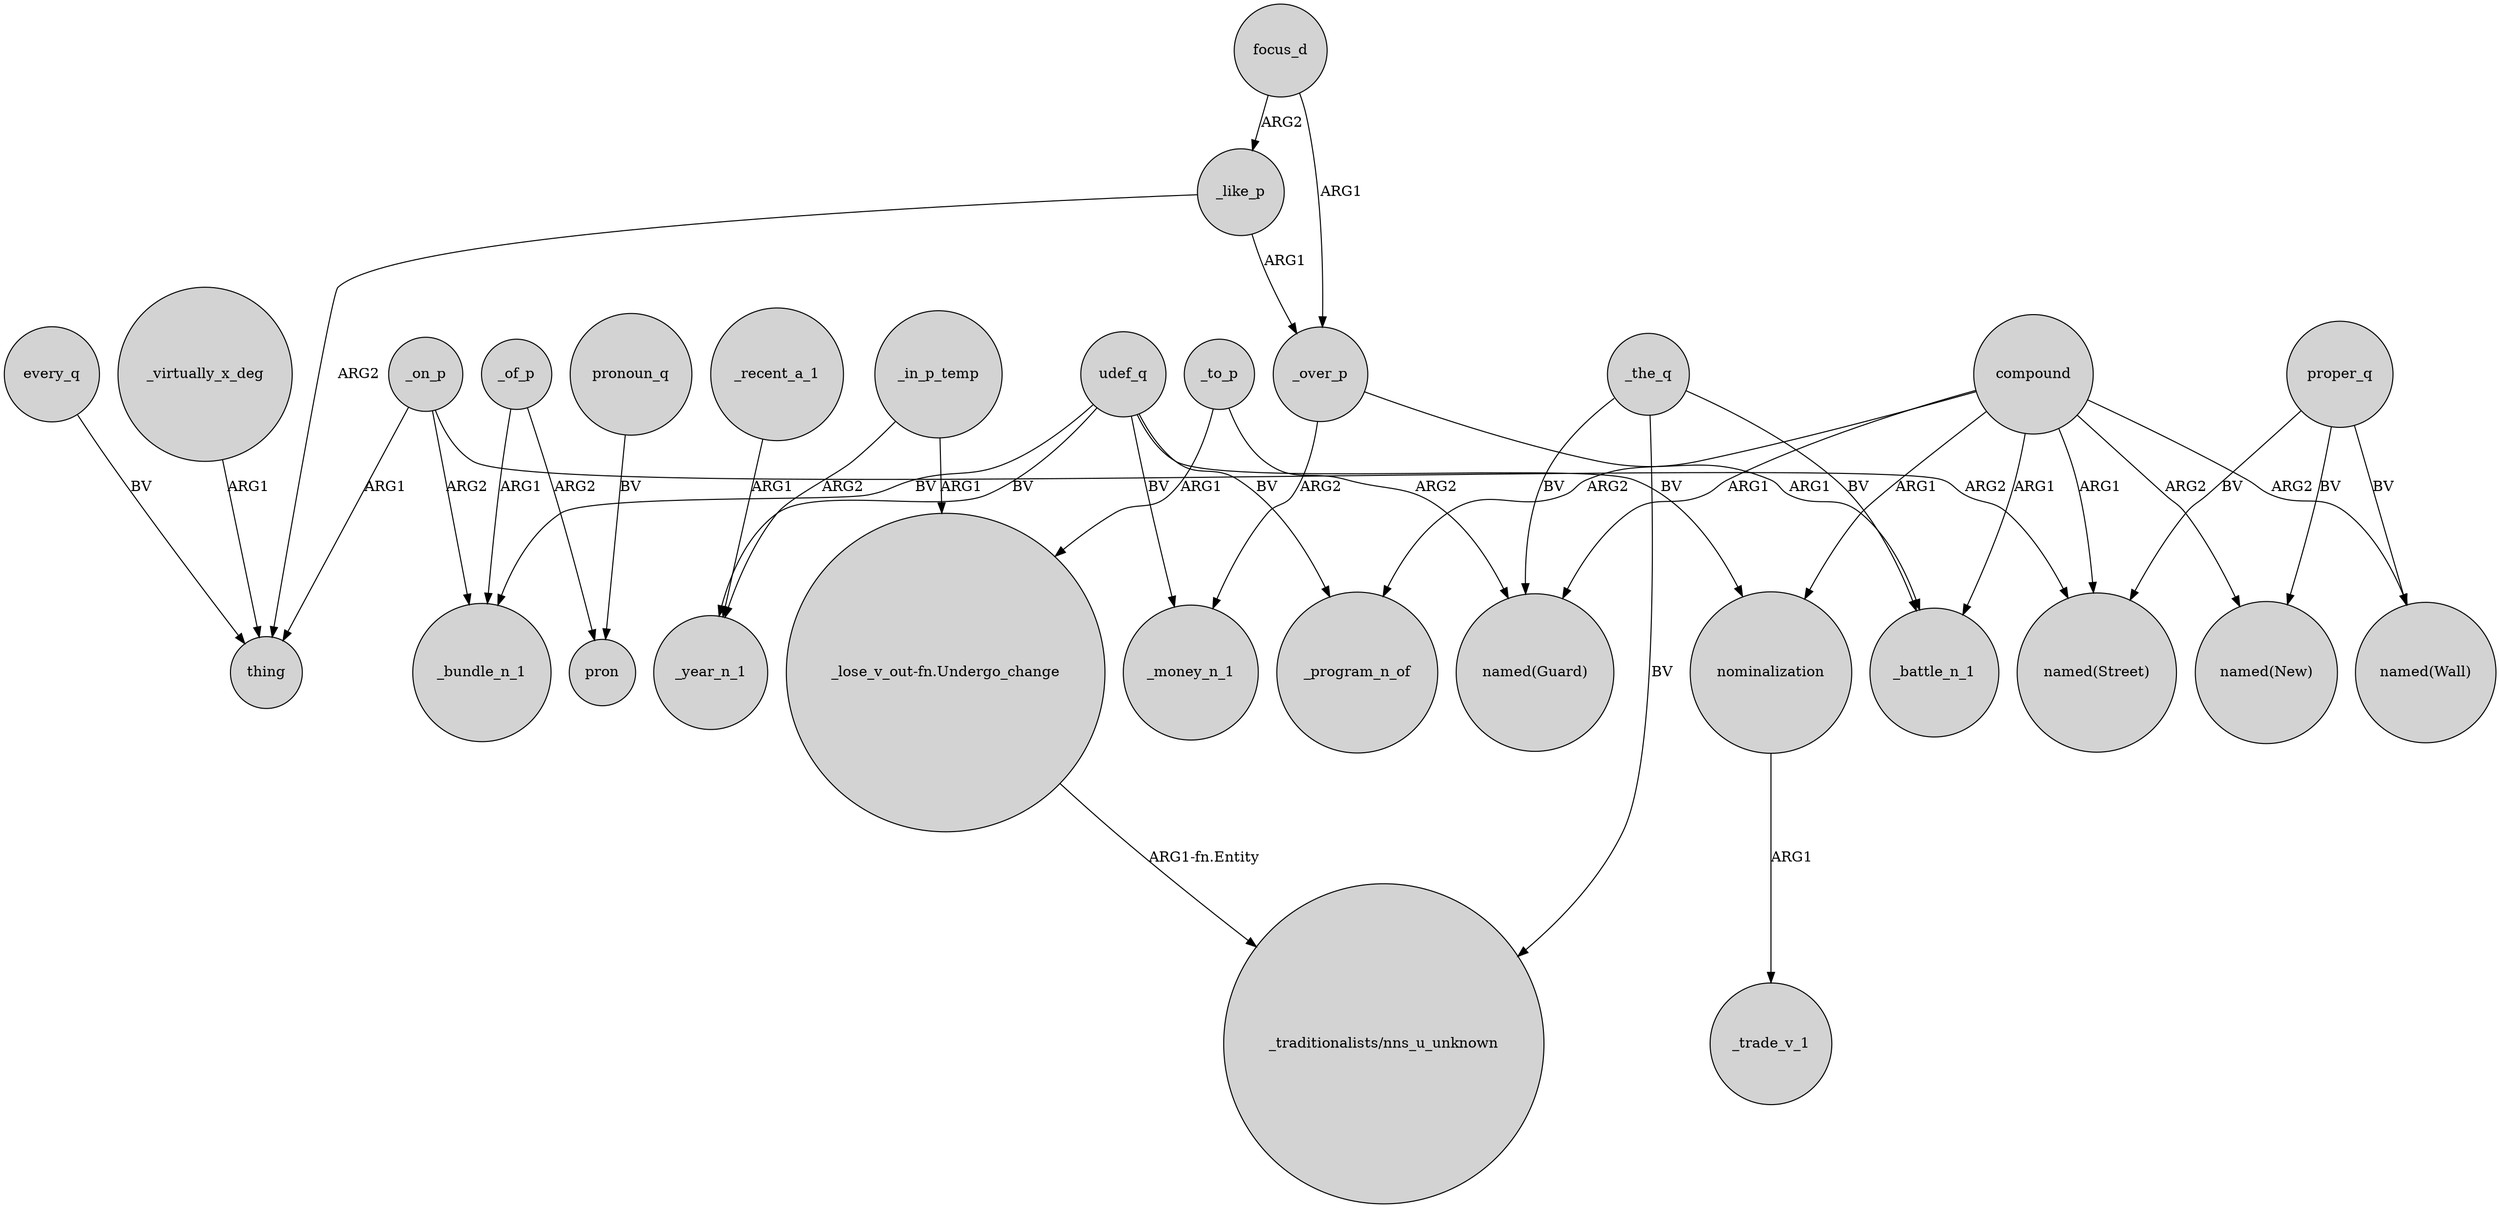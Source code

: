 digraph {
	node [shape=circle style=filled]
	focus_d -> _like_p [label=ARG2]
	_of_p -> _bundle_n_1 [label=ARG1]
	_in_p_temp -> "_lose_v_out-fn.Undergo_change" [label=ARG1]
	_to_p -> "_lose_v_out-fn.Undergo_change" [label=ARG1]
	udef_q -> _bundle_n_1 [label=BV]
	compound -> "named(New)" [label=ARG2]
	_on_p -> "named(Street)" [label=ARG2]
	"_lose_v_out-fn.Undergo_change" -> "_traditionalists/nns_u_unknown" [label="ARG1-fn.Entity"]
	every_q -> thing [label=BV]
	_like_p -> thing [label=ARG2]
	proper_q -> "named(New)" [label=BV]
	_to_p -> "named(Guard)" [label=ARG2]
	_recent_a_1 -> _year_n_1 [label=ARG1]
	udef_q -> nominalization [label=BV]
	_on_p -> thing [label=ARG1]
	udef_q -> _program_n_of [label=BV]
	_virtually_x_deg -> thing [label=ARG1]
	focus_d -> _over_p [label=ARG1]
	compound -> _program_n_of [label=ARG2]
	pronoun_q -> pron [label=BV]
	_of_p -> pron [label=ARG2]
	compound -> "named(Wall)" [label=ARG2]
	compound -> nominalization [label=ARG1]
	compound -> _battle_n_1 [label=ARG1]
	udef_q -> _money_n_1 [label=BV]
	compound -> "named(Street)" [label=ARG1]
	compound -> "named(Guard)" [label=ARG1]
	_on_p -> _bundle_n_1 [label=ARG2]
	_over_p -> _money_n_1 [label=ARG2]
	_in_p_temp -> _year_n_1 [label=ARG2]
	_the_q -> _battle_n_1 [label=BV]
	proper_q -> "named(Wall)" [label=BV]
	_the_q -> "_traditionalists/nns_u_unknown" [label=BV]
	_like_p -> _over_p [label=ARG1]
	udef_q -> _year_n_1 [label=BV]
	_over_p -> _battle_n_1 [label=ARG1]
	proper_q -> "named(Street)" [label=BV]
	nominalization -> _trade_v_1 [label=ARG1]
	_the_q -> "named(Guard)" [label=BV]
}
